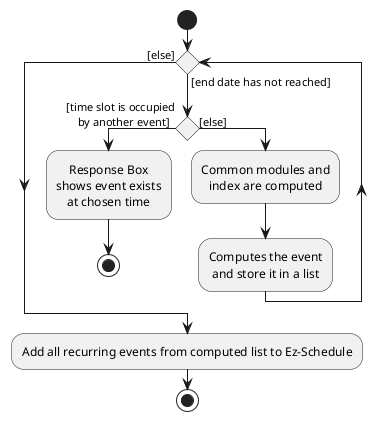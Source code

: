 @startuml
skinparam defaultTextAlignment center

start
while () is ([end date has not reached])
if () then ([time slot is occupied
    by another event])
        :Response Box
        shows event exists
        at chosen time;
    stop;
    else ([else])
    :Common modules and
    index are computed;
    :Computes the event
    and store it in a list;
    endif
endwhile ([else])
:Add all recurring events from computed list to Ez-Schedule;
stop

@enduml
